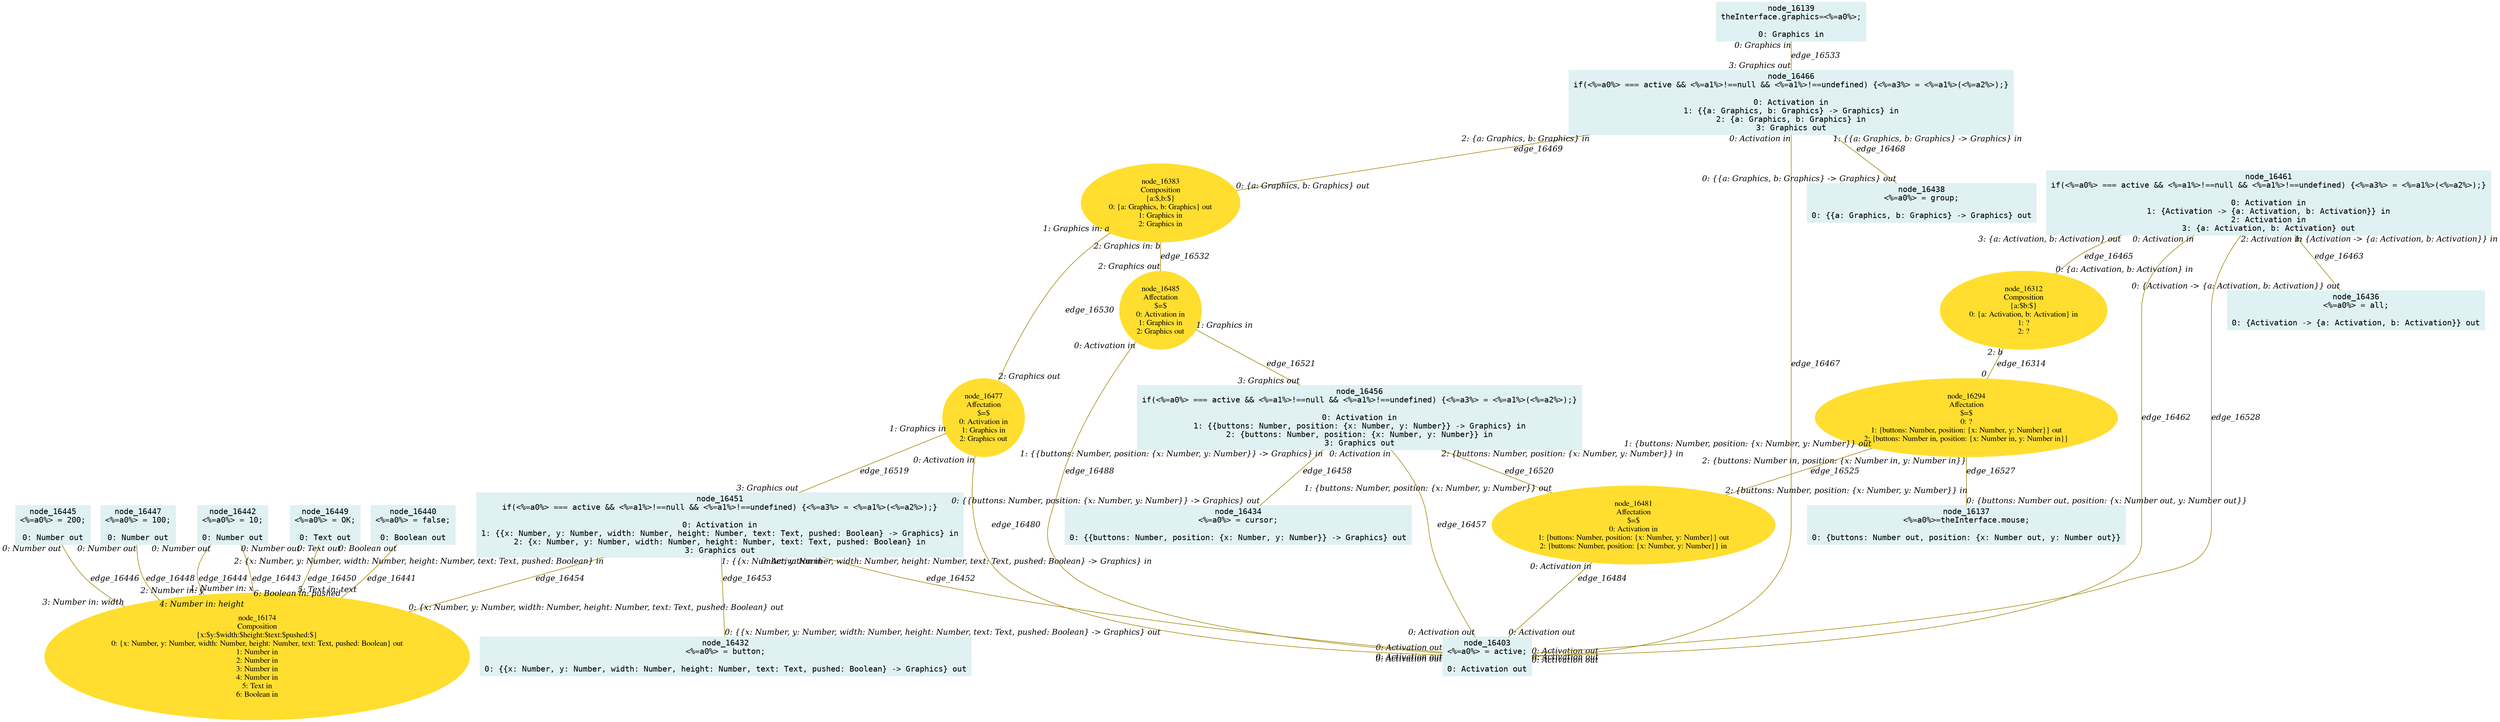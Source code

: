 digraph g{node_16137 [shape="box", style="filled", color="#dff1f2", fontname="Courier", label="node_16137
<%=a0%>=theInterface.mouse;

0: {buttons: Number out, position: {x: Number out, y: Number out}}" ]
node_16139 [shape="box", style="filled", color="#dff1f2", fontname="Courier", label="node_16139
theInterface.graphics=<%=a0%>;

0: Graphics in" ]
node_16174 [shape="ellipse", style="filled", color="#ffde2f", fontname="Times", label="node_16174
Composition
{x:$y:$width:$height:$text:$pushed:$}
0: {x: Number, y: Number, width: Number, height: Number, text: Text, pushed: Boolean} out
1: Number in
2: Number in
3: Number in
4: Number in
5: Text in
6: Boolean in" ]
node_16294 [shape="ellipse", style="filled", color="#ffde2f", fontname="Times", label="node_16294
Affectation
$=$
0: ?
1: {buttons: Number, position: {x: Number, y: Number}} out
2: {buttons: Number in, position: {x: Number in, y: Number in}}" ]
node_16312 [shape="ellipse", style="filled", color="#ffde2f", fontname="Times", label="node_16312
Composition
{a:$b:$}
0: {a: Activation, b: Activation} in
1: ?
2: ?" ]
node_16383 [shape="ellipse", style="filled", color="#ffde2f", fontname="Times", label="node_16383
Composition
{a:$,b:$}
0: {a: Graphics, b: Graphics} out
1: Graphics in
2: Graphics in" ]
node_16403 [shape="box", style="filled", color="#dff1f2", fontname="Courier", label="node_16403
<%=a0%> = active;

0: Activation out" ]
node_16432 [shape="box", style="filled", color="#dff1f2", fontname="Courier", label="node_16432
<%=a0%> = button;

0: {{x: Number, y: Number, width: Number, height: Number, text: Text, pushed: Boolean} -> Graphics} out" ]
node_16434 [shape="box", style="filled", color="#dff1f2", fontname="Courier", label="node_16434
<%=a0%> = cursor;

0: {{buttons: Number, position: {x: Number, y: Number}} -> Graphics} out" ]
node_16436 [shape="box", style="filled", color="#dff1f2", fontname="Courier", label="node_16436
<%=a0%> = all;

0: {Activation -> {a: Activation, b: Activation}} out" ]
node_16438 [shape="box", style="filled", color="#dff1f2", fontname="Courier", label="node_16438
<%=a0%> = group;

0: {{a: Graphics, b: Graphics} -> Graphics} out" ]
node_16440 [shape="box", style="filled", color="#dff1f2", fontname="Courier", label="node_16440
<%=a0%> = false;

0: Boolean out" ]
node_16442 [shape="box", style="filled", color="#dff1f2", fontname="Courier", label="node_16442
<%=a0%> = 10;

0: Number out" ]
node_16445 [shape="box", style="filled", color="#dff1f2", fontname="Courier", label="node_16445
<%=a0%> = 200;

0: Number out" ]
node_16447 [shape="box", style="filled", color="#dff1f2", fontname="Courier", label="node_16447
<%=a0%> = 100;

0: Number out" ]
node_16449 [shape="box", style="filled", color="#dff1f2", fontname="Courier", label="node_16449
<%=a0%> = OK;

0: Text out" ]
node_16451 [shape="box", style="filled", color="#dff1f2", fontname="Courier", label="node_16451
if(<%=a0%> === active && <%=a1%>!==null && <%=a1%>!==undefined) {<%=a3%> = <%=a1%>(<%=a2%>);}

0: Activation in
1: {{x: Number, y: Number, width: Number, height: Number, text: Text, pushed: Boolean} -> Graphics} in
2: {x: Number, y: Number, width: Number, height: Number, text: Text, pushed: Boolean} in
3: Graphics out" ]
node_16456 [shape="box", style="filled", color="#dff1f2", fontname="Courier", label="node_16456
if(<%=a0%> === active && <%=a1%>!==null && <%=a1%>!==undefined) {<%=a3%> = <%=a1%>(<%=a2%>);}

0: Activation in
1: {{buttons: Number, position: {x: Number, y: Number}} -> Graphics} in
2: {buttons: Number, position: {x: Number, y: Number}} in
3: Graphics out" ]
node_16461 [shape="box", style="filled", color="#dff1f2", fontname="Courier", label="node_16461
if(<%=a0%> === active && <%=a1%>!==null && <%=a1%>!==undefined) {<%=a3%> = <%=a1%>(<%=a2%>);}

0: Activation in
1: {Activation -> {a: Activation, b: Activation}} in
2: Activation in
3: {a: Activation, b: Activation} out" ]
node_16466 [shape="box", style="filled", color="#dff1f2", fontname="Courier", label="node_16466
if(<%=a0%> === active && <%=a1%>!==null && <%=a1%>!==undefined) {<%=a3%> = <%=a1%>(<%=a2%>);}

0: Activation in
1: {{a: Graphics, b: Graphics} -> Graphics} in
2: {a: Graphics, b: Graphics} in
3: Graphics out" ]
node_16477 [shape="ellipse", style="filled", color="#ffde2f", fontname="Times", label="node_16477
Affectation
$=$
0: Activation in
1: Graphics in
2: Graphics out" ]
node_16481 [shape="ellipse", style="filled", color="#ffde2f", fontname="Times", label="node_16481
Affectation
$=$
0: Activation in
1: {buttons: Number, position: {x: Number, y: Number}} out
2: {buttons: Number, position: {x: Number, y: Number}} in" ]
node_16485 [shape="ellipse", style="filled", color="#ffde2f", fontname="Times", label="node_16485
Affectation
$=$
0: Activation in
1: Graphics in
2: Graphics out" ]
node_16312 -> node_16294 [dir=none, arrowHead=none, fontname="Times-Italic", arrowsize=1, color="#9d8400", label="edge_16314",  headlabel="0", taillabel="2: b" ]
node_16440 -> node_16174 [dir=none, arrowHead=none, fontname="Times-Italic", arrowsize=1, color="#9d8400", label="edge_16441",  headlabel="6: Boolean in: pushed", taillabel="0: Boolean out" ]
node_16442 -> node_16174 [dir=none, arrowHead=none, fontname="Times-Italic", arrowsize=1, color="#9d8400", label="edge_16443",  headlabel="1: Number in: x", taillabel="0: Number out" ]
node_16442 -> node_16174 [dir=none, arrowHead=none, fontname="Times-Italic", arrowsize=1, color="#9d8400", label="edge_16444",  headlabel="2: Number in: y", taillabel="0: Number out" ]
node_16445 -> node_16174 [dir=none, arrowHead=none, fontname="Times-Italic", arrowsize=1, color="#9d8400", label="edge_16446",  headlabel="3: Number in: width", taillabel="0: Number out" ]
node_16447 -> node_16174 [dir=none, arrowHead=none, fontname="Times-Italic", arrowsize=1, color="#9d8400", label="edge_16448",  headlabel="4: Number in: height", taillabel="0: Number out" ]
node_16449 -> node_16174 [dir=none, arrowHead=none, fontname="Times-Italic", arrowsize=1, color="#9d8400", label="edge_16450",  headlabel="5: Text in: text", taillabel="0: Text out" ]
node_16451 -> node_16403 [dir=none, arrowHead=none, fontname="Times-Italic", arrowsize=1, color="#9d8400", label="edge_16452",  headlabel="0: Activation out", taillabel="0: Activation in" ]
node_16451 -> node_16432 [dir=none, arrowHead=none, fontname="Times-Italic", arrowsize=1, color="#9d8400", label="edge_16453",  headlabel="0: {{x: Number, y: Number, width: Number, height: Number, text: Text, pushed: Boolean} -> Graphics} out", taillabel="1: {{x: Number, y: Number, width: Number, height: Number, text: Text, pushed: Boolean} -> Graphics} in" ]
node_16451 -> node_16174 [dir=none, arrowHead=none, fontname="Times-Italic", arrowsize=1, color="#9d8400", label="edge_16454",  headlabel="0: {x: Number, y: Number, width: Number, height: Number, text: Text, pushed: Boolean} out", taillabel="2: {x: Number, y: Number, width: Number, height: Number, text: Text, pushed: Boolean} in" ]
node_16456 -> node_16403 [dir=none, arrowHead=none, fontname="Times-Italic", arrowsize=1, color="#9d8400", label="edge_16457",  headlabel="0: Activation out", taillabel="0: Activation in" ]
node_16456 -> node_16434 [dir=none, arrowHead=none, fontname="Times-Italic", arrowsize=1, color="#9d8400", label="edge_16458",  headlabel="0: {{buttons: Number, position: {x: Number, y: Number}} -> Graphics} out", taillabel="1: {{buttons: Number, position: {x: Number, y: Number}} -> Graphics} in" ]
node_16461 -> node_16403 [dir=none, arrowHead=none, fontname="Times-Italic", arrowsize=1, color="#9d8400", label="edge_16462",  headlabel="0: Activation out", taillabel="0: Activation in" ]
node_16461 -> node_16436 [dir=none, arrowHead=none, fontname="Times-Italic", arrowsize=1, color="#9d8400", label="edge_16463",  headlabel="0: {Activation -> {a: Activation, b: Activation}} out", taillabel="1: {Activation -> {a: Activation, b: Activation}} in" ]
node_16461 -> node_16312 [dir=none, arrowHead=none, fontname="Times-Italic", arrowsize=1, color="#9d8400", label="edge_16465",  headlabel="0: {a: Activation, b: Activation} in", taillabel="3: {a: Activation, b: Activation} out" ]
node_16466 -> node_16403 [dir=none, arrowHead=none, fontname="Times-Italic", arrowsize=1, color="#9d8400", label="edge_16467",  headlabel="0: Activation out", taillabel="0: Activation in" ]
node_16466 -> node_16438 [dir=none, arrowHead=none, fontname="Times-Italic", arrowsize=1, color="#9d8400", label="edge_16468",  headlabel="0: {{a: Graphics, b: Graphics} -> Graphics} out", taillabel="1: {{a: Graphics, b: Graphics} -> Graphics} in" ]
node_16466 -> node_16383 [dir=none, arrowHead=none, fontname="Times-Italic", arrowsize=1, color="#9d8400", label="edge_16469",  headlabel="0: {a: Graphics, b: Graphics} out", taillabel="2: {a: Graphics, b: Graphics} in" ]
node_16477 -> node_16403 [dir=none, arrowHead=none, fontname="Times-Italic", arrowsize=1, color="#9d8400", label="edge_16480",  headlabel="0: Activation out", taillabel="0: Activation in" ]
node_16481 -> node_16403 [dir=none, arrowHead=none, fontname="Times-Italic", arrowsize=1, color="#9d8400", label="edge_16484",  headlabel="0: Activation out", taillabel="0: Activation in" ]
node_16485 -> node_16403 [dir=none, arrowHead=none, fontname="Times-Italic", arrowsize=1, color="#9d8400", label="edge_16488",  headlabel="0: Activation out", taillabel="0: Activation in" ]
node_16477 -> node_16451 [dir=none, arrowHead=none, fontname="Times-Italic", arrowsize=1, color="#9d8400", label="edge_16519",  headlabel="3: Graphics out", taillabel="1: Graphics in" ]
node_16456 -> node_16481 [dir=none, arrowHead=none, fontname="Times-Italic", arrowsize=1, color="#9d8400", label="edge_16520",  headlabel="1: {buttons: Number, position: {x: Number, y: Number}} out", taillabel="2: {buttons: Number, position: {x: Number, y: Number}} in" ]
node_16485 -> node_16456 [dir=none, arrowHead=none, fontname="Times-Italic", arrowsize=1, color="#9d8400", label="edge_16521",  headlabel="3: Graphics out", taillabel="1: Graphics in" ]
node_16294 -> node_16481 [dir=none, arrowHead=none, fontname="Times-Italic", arrowsize=1, color="#9d8400", label="edge_16525",  headlabel="2: {buttons: Number, position: {x: Number, y: Number}} in", taillabel="1: {buttons: Number, position: {x: Number, y: Number}} out" ]
node_16294 -> node_16137 [dir=none, arrowHead=none, fontname="Times-Italic", arrowsize=1, color="#9d8400", label="edge_16527",  headlabel="0: {buttons: Number out, position: {x: Number out, y: Number out}}", taillabel="2: {buttons: Number in, position: {x: Number in, y: Number in}}" ]
node_16461 -> node_16403 [dir=none, arrowHead=none, fontname="Times-Italic", arrowsize=1, color="#9d8400", label="edge_16528",  headlabel="0: Activation out", taillabel="2: Activation in" ]
node_16383 -> node_16477 [dir=none, arrowHead=none, fontname="Times-Italic", arrowsize=1, color="#9d8400", label="edge_16530",  headlabel="2: Graphics out", taillabel="1: Graphics in: a" ]
node_16383 -> node_16485 [dir=none, arrowHead=none, fontname="Times-Italic", arrowsize=1, color="#9d8400", label="edge_16532",  headlabel="2: Graphics out", taillabel="2: Graphics in: b" ]
node_16139 -> node_16466 [dir=none, arrowHead=none, fontname="Times-Italic", arrowsize=1, color="#9d8400", label="edge_16533",  headlabel="3: Graphics out", taillabel="0: Graphics in" ]
}